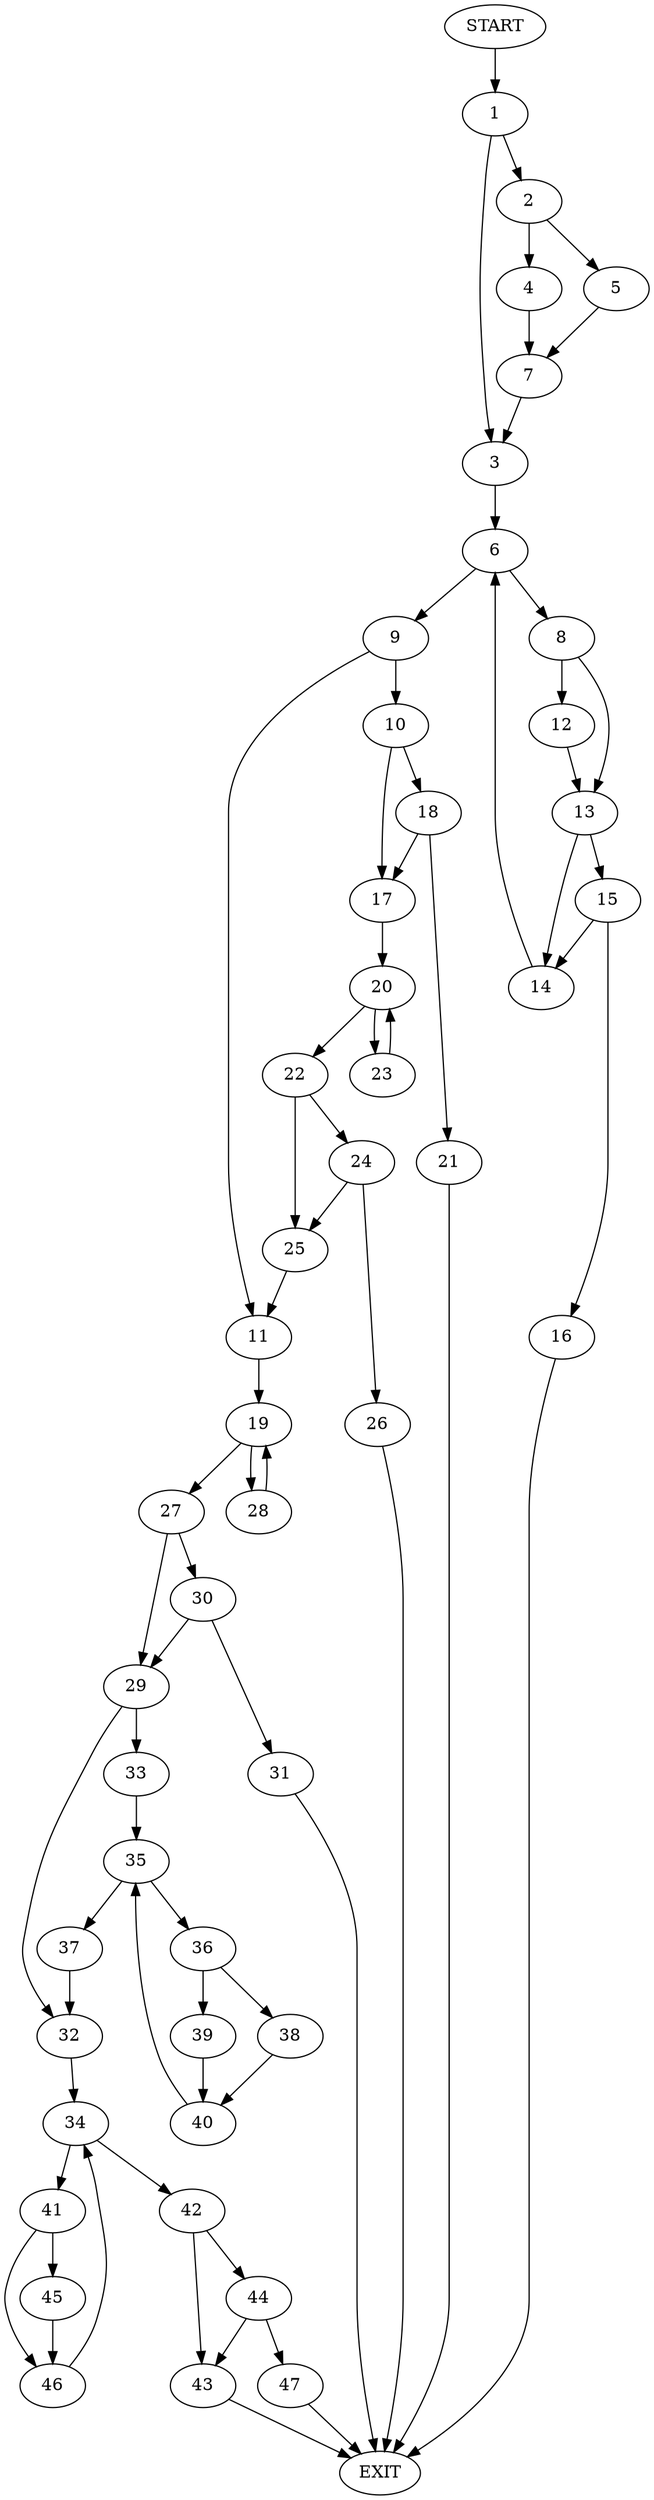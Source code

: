 digraph {
0 [label="START"]
48 [label="EXIT"]
0 -> 1
1 -> 2
1 -> 3
2 -> 4
2 -> 5
3 -> 6
5 -> 7
4 -> 7
7 -> 3
6 -> 8
6 -> 9
9 -> 10
9 -> 11
8 -> 12
8 -> 13
12 -> 13
13 -> 14
13 -> 15
15 -> 14
15 -> 16
14 -> 6
16 -> 48
10 -> 17
10 -> 18
11 -> 19
17 -> 20
18 -> 17
18 -> 21
21 -> 48
20 -> 22
20 -> 23
22 -> 24
22 -> 25
23 -> 20
24 -> 26
24 -> 25
25 -> 11
26 -> 48
19 -> 27
19 -> 28
27 -> 29
27 -> 30
28 -> 19
30 -> 29
30 -> 31
29 -> 32
29 -> 33
31 -> 48
32 -> 34
33 -> 35
35 -> 36
35 -> 37
37 -> 32
36 -> 38
36 -> 39
38 -> 40
39 -> 40
40 -> 35
34 -> 41
34 -> 42
42 -> 43
42 -> 44
41 -> 45
41 -> 46
46 -> 34
45 -> 46
43 -> 48
44 -> 43
44 -> 47
47 -> 48
}

